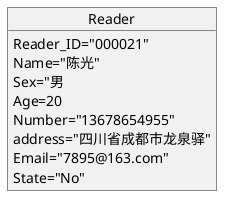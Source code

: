 @startuml
object Reader {
  Reader_ID="000021"
  Name="陈光"
  Sex="男
  Age=20
  Number="13678654955"
  address="四川省成都市龙泉驿"
  Email="7895@163.com"
  State="No"
}
@enduml